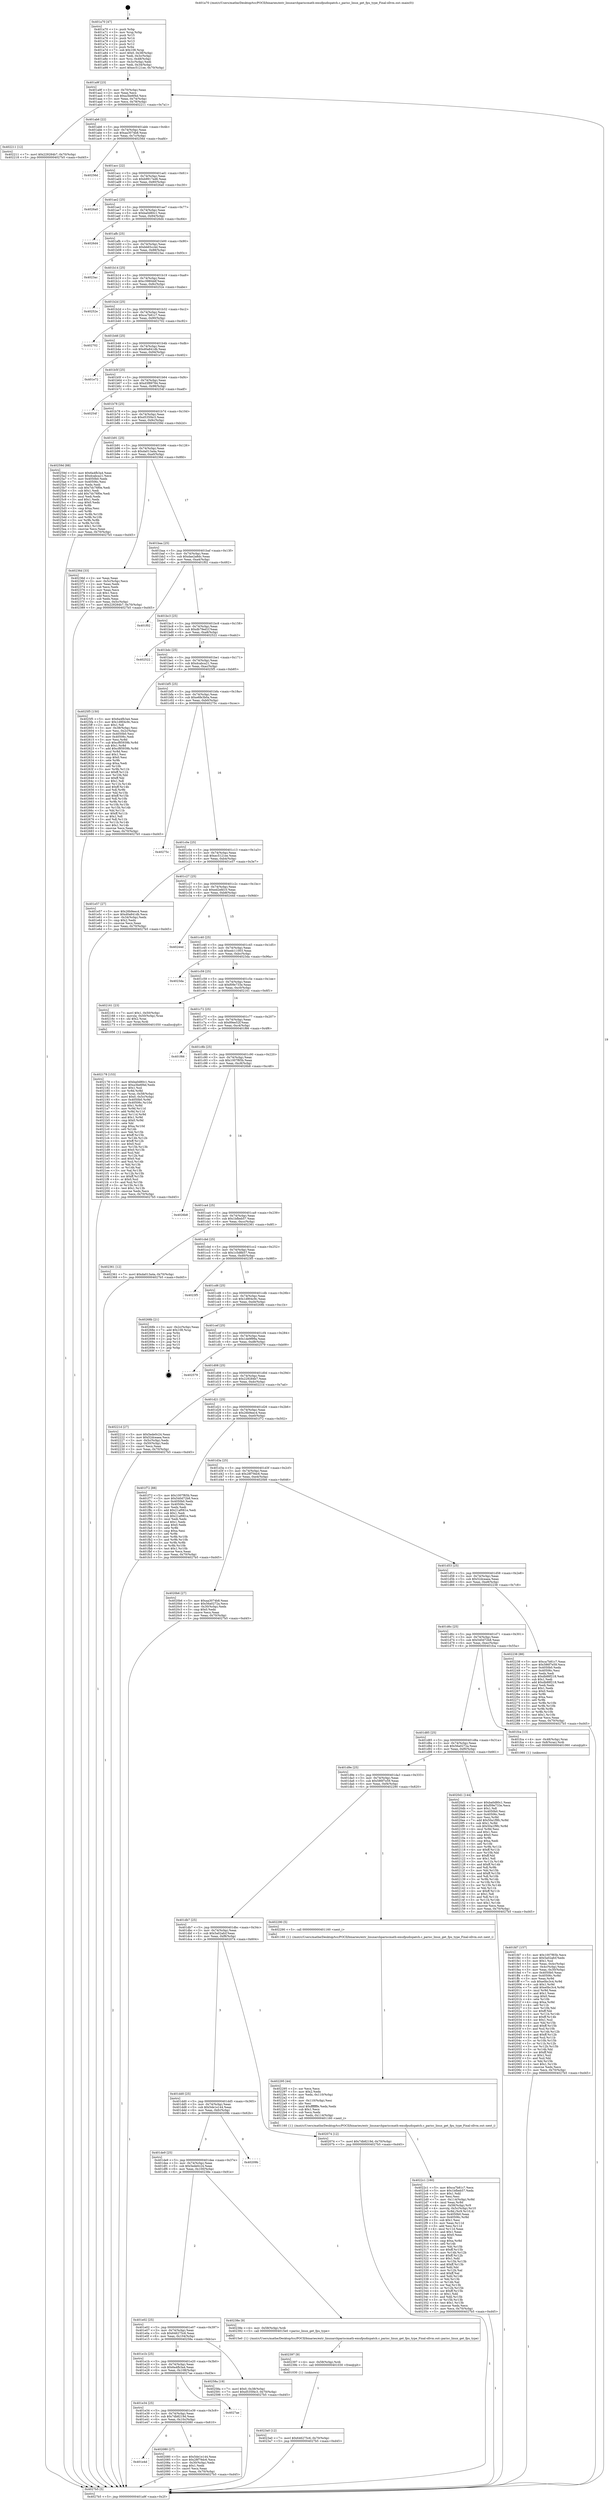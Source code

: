 digraph "0x401a70" {
  label = "0x401a70 (/mnt/c/Users/mathe/Desktop/tcc/POCII/binaries/extr_linuxarchpariscmath-emufpudispatch.c_parisc_linux_get_fpu_type_Final-ollvm.out::main(0))"
  labelloc = "t"
  node[shape=record]

  Entry [label="",width=0.3,height=0.3,shape=circle,fillcolor=black,style=filled]
  "0x401a9f" [label="{
     0x401a9f [23]\l
     | [instrs]\l
     &nbsp;&nbsp;0x401a9f \<+3\>: mov -0x70(%rbp),%eax\l
     &nbsp;&nbsp;0x401aa2 \<+2\>: mov %eax,%ecx\l
     &nbsp;&nbsp;0x401aa4 \<+6\>: sub $0xa3be6f4d,%ecx\l
     &nbsp;&nbsp;0x401aaa \<+3\>: mov %eax,-0x74(%rbp)\l
     &nbsp;&nbsp;0x401aad \<+3\>: mov %ecx,-0x78(%rbp)\l
     &nbsp;&nbsp;0x401ab0 \<+6\>: je 0000000000402211 \<main+0x7a1\>\l
  }"]
  "0x402211" [label="{
     0x402211 [12]\l
     | [instrs]\l
     &nbsp;&nbsp;0x402211 \<+7\>: movl $0x229284b7,-0x70(%rbp)\l
     &nbsp;&nbsp;0x402218 \<+5\>: jmp 00000000004027b5 \<main+0xd45\>\l
  }"]
  "0x401ab6" [label="{
     0x401ab6 [22]\l
     | [instrs]\l
     &nbsp;&nbsp;0x401ab6 \<+5\>: jmp 0000000000401abb \<main+0x4b\>\l
     &nbsp;&nbsp;0x401abb \<+3\>: mov -0x74(%rbp),%eax\l
     &nbsp;&nbsp;0x401abe \<+5\>: sub $0xaa3074b8,%eax\l
     &nbsp;&nbsp;0x401ac3 \<+3\>: mov %eax,-0x7c(%rbp)\l
     &nbsp;&nbsp;0x401ac6 \<+6\>: je 000000000040256d \<main+0xafd\>\l
  }"]
  Exit [label="",width=0.3,height=0.3,shape=circle,fillcolor=black,style=filled,peripheries=2]
  "0x40256d" [label="{
     0x40256d\l
  }", style=dashed]
  "0x401acc" [label="{
     0x401acc [22]\l
     | [instrs]\l
     &nbsp;&nbsp;0x401acc \<+5\>: jmp 0000000000401ad1 \<main+0x61\>\l
     &nbsp;&nbsp;0x401ad1 \<+3\>: mov -0x74(%rbp),%eax\l
     &nbsp;&nbsp;0x401ad4 \<+5\>: sub $0xb9917ed6,%eax\l
     &nbsp;&nbsp;0x401ad9 \<+3\>: mov %eax,-0x80(%rbp)\l
     &nbsp;&nbsp;0x401adc \<+6\>: je 00000000004026a0 \<main+0xc30\>\l
  }"]
  "0x4023a0" [label="{
     0x4023a0 [12]\l
     | [instrs]\l
     &nbsp;&nbsp;0x4023a0 \<+7\>: movl $0x646275c6,-0x70(%rbp)\l
     &nbsp;&nbsp;0x4023a7 \<+5\>: jmp 00000000004027b5 \<main+0xd45\>\l
  }"]
  "0x4026a0" [label="{
     0x4026a0\l
  }", style=dashed]
  "0x401ae2" [label="{
     0x401ae2 [25]\l
     | [instrs]\l
     &nbsp;&nbsp;0x401ae2 \<+5\>: jmp 0000000000401ae7 \<main+0x77\>\l
     &nbsp;&nbsp;0x401ae7 \<+3\>: mov -0x74(%rbp),%eax\l
     &nbsp;&nbsp;0x401aea \<+5\>: sub $0xba0d80c1,%eax\l
     &nbsp;&nbsp;0x401aef \<+6\>: mov %eax,-0x84(%rbp)\l
     &nbsp;&nbsp;0x401af5 \<+6\>: je 00000000004026d4 \<main+0xc64\>\l
  }"]
  "0x402397" [label="{
     0x402397 [9]\l
     | [instrs]\l
     &nbsp;&nbsp;0x402397 \<+4\>: mov -0x58(%rbp),%rdi\l
     &nbsp;&nbsp;0x40239b \<+5\>: call 0000000000401030 \<free@plt\>\l
     | [calls]\l
     &nbsp;&nbsp;0x401030 \{1\} (unknown)\l
  }"]
  "0x4026d4" [label="{
     0x4026d4\l
  }", style=dashed]
  "0x401afb" [label="{
     0x401afb [25]\l
     | [instrs]\l
     &nbsp;&nbsp;0x401afb \<+5\>: jmp 0000000000401b00 \<main+0x90\>\l
     &nbsp;&nbsp;0x401b00 \<+3\>: mov -0x74(%rbp),%eax\l
     &nbsp;&nbsp;0x401b03 \<+5\>: sub $0xbb65cc4d,%eax\l
     &nbsp;&nbsp;0x401b08 \<+6\>: mov %eax,-0x88(%rbp)\l
     &nbsp;&nbsp;0x401b0e \<+6\>: je 00000000004023ac \<main+0x93c\>\l
  }"]
  "0x4022c1" [label="{
     0x4022c1 [160]\l
     | [instrs]\l
     &nbsp;&nbsp;0x4022c1 \<+5\>: mov $0xca7b81c7,%ecx\l
     &nbsp;&nbsp;0x4022c6 \<+5\>: mov $0x1bfbeb57,%edx\l
     &nbsp;&nbsp;0x4022cb \<+3\>: mov $0x1,%dil\l
     &nbsp;&nbsp;0x4022ce \<+2\>: xor %esi,%esi\l
     &nbsp;&nbsp;0x4022d0 \<+7\>: mov -0x114(%rbp),%r8d\l
     &nbsp;&nbsp;0x4022d7 \<+4\>: imul %eax,%r8d\l
     &nbsp;&nbsp;0x4022db \<+4\>: mov -0x58(%rbp),%r9\l
     &nbsp;&nbsp;0x4022df \<+4\>: movslq -0x5c(%rbp),%r10\l
     &nbsp;&nbsp;0x4022e3 \<+4\>: mov %r8d,(%r9,%r10,4)\l
     &nbsp;&nbsp;0x4022e7 \<+7\>: mov 0x4050b0,%eax\l
     &nbsp;&nbsp;0x4022ee \<+8\>: mov 0x40506c,%r8d\l
     &nbsp;&nbsp;0x4022f6 \<+3\>: sub $0x1,%esi\l
     &nbsp;&nbsp;0x4022f9 \<+3\>: mov %eax,%r11d\l
     &nbsp;&nbsp;0x4022fc \<+3\>: add %esi,%r11d\l
     &nbsp;&nbsp;0x4022ff \<+4\>: imul %r11d,%eax\l
     &nbsp;&nbsp;0x402303 \<+3\>: and $0x1,%eax\l
     &nbsp;&nbsp;0x402306 \<+3\>: cmp $0x0,%eax\l
     &nbsp;&nbsp;0x402309 \<+3\>: sete %bl\l
     &nbsp;&nbsp;0x40230c \<+4\>: cmp $0xa,%r8d\l
     &nbsp;&nbsp;0x402310 \<+4\>: setl %r14b\l
     &nbsp;&nbsp;0x402314 \<+3\>: mov %bl,%r15b\l
     &nbsp;&nbsp;0x402317 \<+4\>: xor $0xff,%r15b\l
     &nbsp;&nbsp;0x40231b \<+3\>: mov %r14b,%r12b\l
     &nbsp;&nbsp;0x40231e \<+4\>: xor $0xff,%r12b\l
     &nbsp;&nbsp;0x402322 \<+4\>: xor $0x1,%dil\l
     &nbsp;&nbsp;0x402326 \<+3\>: mov %r15b,%r13b\l
     &nbsp;&nbsp;0x402329 \<+4\>: and $0xff,%r13b\l
     &nbsp;&nbsp;0x40232d \<+3\>: and %dil,%bl\l
     &nbsp;&nbsp;0x402330 \<+3\>: mov %r12b,%al\l
     &nbsp;&nbsp;0x402333 \<+2\>: and $0xff,%al\l
     &nbsp;&nbsp;0x402335 \<+3\>: and %dil,%r14b\l
     &nbsp;&nbsp;0x402338 \<+3\>: or %bl,%r13b\l
     &nbsp;&nbsp;0x40233b \<+3\>: or %r14b,%al\l
     &nbsp;&nbsp;0x40233e \<+3\>: xor %al,%r13b\l
     &nbsp;&nbsp;0x402341 \<+3\>: or %r12b,%r15b\l
     &nbsp;&nbsp;0x402344 \<+4\>: xor $0xff,%r15b\l
     &nbsp;&nbsp;0x402348 \<+4\>: or $0x1,%dil\l
     &nbsp;&nbsp;0x40234c \<+3\>: and %dil,%r15b\l
     &nbsp;&nbsp;0x40234f \<+3\>: or %r15b,%r13b\l
     &nbsp;&nbsp;0x402352 \<+4\>: test $0x1,%r13b\l
     &nbsp;&nbsp;0x402356 \<+3\>: cmovne %edx,%ecx\l
     &nbsp;&nbsp;0x402359 \<+3\>: mov %ecx,-0x70(%rbp)\l
     &nbsp;&nbsp;0x40235c \<+5\>: jmp 00000000004027b5 \<main+0xd45\>\l
  }"]
  "0x4023ac" [label="{
     0x4023ac\l
  }", style=dashed]
  "0x401b14" [label="{
     0x401b14 [25]\l
     | [instrs]\l
     &nbsp;&nbsp;0x401b14 \<+5\>: jmp 0000000000401b19 \<main+0xa9\>\l
     &nbsp;&nbsp;0x401b19 \<+3\>: mov -0x74(%rbp),%eax\l
     &nbsp;&nbsp;0x401b1c \<+5\>: sub $0xc3980ddf,%eax\l
     &nbsp;&nbsp;0x401b21 \<+6\>: mov %eax,-0x8c(%rbp)\l
     &nbsp;&nbsp;0x401b27 \<+6\>: je 000000000040252e \<main+0xabe\>\l
  }"]
  "0x402295" [label="{
     0x402295 [44]\l
     | [instrs]\l
     &nbsp;&nbsp;0x402295 \<+2\>: xor %ecx,%ecx\l
     &nbsp;&nbsp;0x402297 \<+5\>: mov $0x2,%edx\l
     &nbsp;&nbsp;0x40229c \<+6\>: mov %edx,-0x110(%rbp)\l
     &nbsp;&nbsp;0x4022a2 \<+1\>: cltd\l
     &nbsp;&nbsp;0x4022a3 \<+6\>: mov -0x110(%rbp),%esi\l
     &nbsp;&nbsp;0x4022a9 \<+2\>: idiv %esi\l
     &nbsp;&nbsp;0x4022ab \<+6\>: imul $0xfffffffe,%edx,%edx\l
     &nbsp;&nbsp;0x4022b1 \<+3\>: sub $0x1,%ecx\l
     &nbsp;&nbsp;0x4022b4 \<+2\>: sub %ecx,%edx\l
     &nbsp;&nbsp;0x4022b6 \<+6\>: mov %edx,-0x114(%rbp)\l
     &nbsp;&nbsp;0x4022bc \<+5\>: call 0000000000401160 \<next_i\>\l
     | [calls]\l
     &nbsp;&nbsp;0x401160 \{1\} (/mnt/c/Users/mathe/Desktop/tcc/POCII/binaries/extr_linuxarchpariscmath-emufpudispatch.c_parisc_linux_get_fpu_type_Final-ollvm.out::next_i)\l
  }"]
  "0x40252e" [label="{
     0x40252e\l
  }", style=dashed]
  "0x401b2d" [label="{
     0x401b2d [25]\l
     | [instrs]\l
     &nbsp;&nbsp;0x401b2d \<+5\>: jmp 0000000000401b32 \<main+0xc2\>\l
     &nbsp;&nbsp;0x401b32 \<+3\>: mov -0x74(%rbp),%eax\l
     &nbsp;&nbsp;0x401b35 \<+5\>: sub $0xca7b81c7,%eax\l
     &nbsp;&nbsp;0x401b3a \<+6\>: mov %eax,-0x90(%rbp)\l
     &nbsp;&nbsp;0x401b40 \<+6\>: je 0000000000402702 \<main+0xc92\>\l
  }"]
  "0x402178" [label="{
     0x402178 [153]\l
     | [instrs]\l
     &nbsp;&nbsp;0x402178 \<+5\>: mov $0xba0d80c1,%ecx\l
     &nbsp;&nbsp;0x40217d \<+5\>: mov $0xa3be6f4d,%edx\l
     &nbsp;&nbsp;0x402182 \<+3\>: mov $0x1,%sil\l
     &nbsp;&nbsp;0x402185 \<+3\>: xor %r8d,%r8d\l
     &nbsp;&nbsp;0x402188 \<+4\>: mov %rax,-0x58(%rbp)\l
     &nbsp;&nbsp;0x40218c \<+7\>: movl $0x0,-0x5c(%rbp)\l
     &nbsp;&nbsp;0x402193 \<+8\>: mov 0x4050b0,%r9d\l
     &nbsp;&nbsp;0x40219b \<+8\>: mov 0x40506c,%r10d\l
     &nbsp;&nbsp;0x4021a3 \<+4\>: sub $0x1,%r8d\l
     &nbsp;&nbsp;0x4021a7 \<+3\>: mov %r9d,%r11d\l
     &nbsp;&nbsp;0x4021aa \<+3\>: add %r8d,%r11d\l
     &nbsp;&nbsp;0x4021ad \<+4\>: imul %r11d,%r9d\l
     &nbsp;&nbsp;0x4021b1 \<+4\>: and $0x1,%r9d\l
     &nbsp;&nbsp;0x4021b5 \<+4\>: cmp $0x0,%r9d\l
     &nbsp;&nbsp;0x4021b9 \<+3\>: sete %bl\l
     &nbsp;&nbsp;0x4021bc \<+4\>: cmp $0xa,%r10d\l
     &nbsp;&nbsp;0x4021c0 \<+4\>: setl %r14b\l
     &nbsp;&nbsp;0x4021c4 \<+3\>: mov %bl,%r15b\l
     &nbsp;&nbsp;0x4021c7 \<+4\>: xor $0xff,%r15b\l
     &nbsp;&nbsp;0x4021cb \<+3\>: mov %r14b,%r12b\l
     &nbsp;&nbsp;0x4021ce \<+4\>: xor $0xff,%r12b\l
     &nbsp;&nbsp;0x4021d2 \<+4\>: xor $0x0,%sil\l
     &nbsp;&nbsp;0x4021d6 \<+3\>: mov %r15b,%r13b\l
     &nbsp;&nbsp;0x4021d9 \<+4\>: and $0x0,%r13b\l
     &nbsp;&nbsp;0x4021dd \<+3\>: and %sil,%bl\l
     &nbsp;&nbsp;0x4021e0 \<+3\>: mov %r12b,%al\l
     &nbsp;&nbsp;0x4021e3 \<+2\>: and $0x0,%al\l
     &nbsp;&nbsp;0x4021e5 \<+3\>: and %sil,%r14b\l
     &nbsp;&nbsp;0x4021e8 \<+3\>: or %bl,%r13b\l
     &nbsp;&nbsp;0x4021eb \<+3\>: or %r14b,%al\l
     &nbsp;&nbsp;0x4021ee \<+3\>: xor %al,%r13b\l
     &nbsp;&nbsp;0x4021f1 \<+3\>: or %r12b,%r15b\l
     &nbsp;&nbsp;0x4021f4 \<+4\>: xor $0xff,%r15b\l
     &nbsp;&nbsp;0x4021f8 \<+4\>: or $0x0,%sil\l
     &nbsp;&nbsp;0x4021fc \<+3\>: and %sil,%r15b\l
     &nbsp;&nbsp;0x4021ff \<+3\>: or %r15b,%r13b\l
     &nbsp;&nbsp;0x402202 \<+4\>: test $0x1,%r13b\l
     &nbsp;&nbsp;0x402206 \<+3\>: cmovne %edx,%ecx\l
     &nbsp;&nbsp;0x402209 \<+3\>: mov %ecx,-0x70(%rbp)\l
     &nbsp;&nbsp;0x40220c \<+5\>: jmp 00000000004027b5 \<main+0xd45\>\l
  }"]
  "0x402702" [label="{
     0x402702\l
  }", style=dashed]
  "0x401b46" [label="{
     0x401b46 [25]\l
     | [instrs]\l
     &nbsp;&nbsp;0x401b46 \<+5\>: jmp 0000000000401b4b \<main+0xdb\>\l
     &nbsp;&nbsp;0x401b4b \<+3\>: mov -0x74(%rbp),%eax\l
     &nbsp;&nbsp;0x401b4e \<+5\>: sub $0xd0a841db,%eax\l
     &nbsp;&nbsp;0x401b53 \<+6\>: mov %eax,-0x94(%rbp)\l
     &nbsp;&nbsp;0x401b59 \<+6\>: je 0000000000401e72 \<main+0x402\>\l
  }"]
  "0x401e4d" [label="{
     0x401e4d\l
  }", style=dashed]
  "0x401e72" [label="{
     0x401e72\l
  }", style=dashed]
  "0x401b5f" [label="{
     0x401b5f [25]\l
     | [instrs]\l
     &nbsp;&nbsp;0x401b5f \<+5\>: jmp 0000000000401b64 \<main+0xf4\>\l
     &nbsp;&nbsp;0x401b64 \<+3\>: mov -0x74(%rbp),%eax\l
     &nbsp;&nbsp;0x401b67 \<+5\>: sub $0xd3f89784,%eax\l
     &nbsp;&nbsp;0x401b6c \<+6\>: mov %eax,-0x98(%rbp)\l
     &nbsp;&nbsp;0x401b72 \<+6\>: je 000000000040254f \<main+0xadf\>\l
  }"]
  "0x402080" [label="{
     0x402080 [27]\l
     | [instrs]\l
     &nbsp;&nbsp;0x402080 \<+5\>: mov $0x5de1e144,%eax\l
     &nbsp;&nbsp;0x402085 \<+5\>: mov $0x28f79dc6,%ecx\l
     &nbsp;&nbsp;0x40208a \<+3\>: mov -0x30(%rbp),%edx\l
     &nbsp;&nbsp;0x40208d \<+3\>: cmp $0x1,%edx\l
     &nbsp;&nbsp;0x402090 \<+3\>: cmovl %ecx,%eax\l
     &nbsp;&nbsp;0x402093 \<+3\>: mov %eax,-0x70(%rbp)\l
     &nbsp;&nbsp;0x402096 \<+5\>: jmp 00000000004027b5 \<main+0xd45\>\l
  }"]
  "0x40254f" [label="{
     0x40254f\l
  }", style=dashed]
  "0x401b78" [label="{
     0x401b78 [25]\l
     | [instrs]\l
     &nbsp;&nbsp;0x401b78 \<+5\>: jmp 0000000000401b7d \<main+0x10d\>\l
     &nbsp;&nbsp;0x401b7d \<+3\>: mov -0x74(%rbp),%eax\l
     &nbsp;&nbsp;0x401b80 \<+5\>: sub $0xd535f4c3,%eax\l
     &nbsp;&nbsp;0x401b85 \<+6\>: mov %eax,-0x9c(%rbp)\l
     &nbsp;&nbsp;0x401b8b \<+6\>: je 000000000040259d \<main+0xb2d\>\l
  }"]
  "0x401e34" [label="{
     0x401e34 [25]\l
     | [instrs]\l
     &nbsp;&nbsp;0x401e34 \<+5\>: jmp 0000000000401e39 \<main+0x3c9\>\l
     &nbsp;&nbsp;0x401e39 \<+3\>: mov -0x74(%rbp),%eax\l
     &nbsp;&nbsp;0x401e3c \<+5\>: sub $0x7db8219d,%eax\l
     &nbsp;&nbsp;0x401e41 \<+6\>: mov %eax,-0x10c(%rbp)\l
     &nbsp;&nbsp;0x401e47 \<+6\>: je 0000000000402080 \<main+0x610\>\l
  }"]
  "0x40259d" [label="{
     0x40259d [88]\l
     | [instrs]\l
     &nbsp;&nbsp;0x40259d \<+5\>: mov $0x6a4fb3a4,%eax\l
     &nbsp;&nbsp;0x4025a2 \<+5\>: mov $0xdcabca21,%ecx\l
     &nbsp;&nbsp;0x4025a7 \<+7\>: mov 0x4050b0,%edx\l
     &nbsp;&nbsp;0x4025ae \<+7\>: mov 0x40506c,%esi\l
     &nbsp;&nbsp;0x4025b5 \<+2\>: mov %edx,%edi\l
     &nbsp;&nbsp;0x4025b7 \<+6\>: sub $0x7dc76f0e,%edi\l
     &nbsp;&nbsp;0x4025bd \<+3\>: sub $0x1,%edi\l
     &nbsp;&nbsp;0x4025c0 \<+6\>: add $0x7dc76f0e,%edi\l
     &nbsp;&nbsp;0x4025c6 \<+3\>: imul %edi,%edx\l
     &nbsp;&nbsp;0x4025c9 \<+3\>: and $0x1,%edx\l
     &nbsp;&nbsp;0x4025cc \<+3\>: cmp $0x0,%edx\l
     &nbsp;&nbsp;0x4025cf \<+4\>: sete %r8b\l
     &nbsp;&nbsp;0x4025d3 \<+3\>: cmp $0xa,%esi\l
     &nbsp;&nbsp;0x4025d6 \<+4\>: setl %r9b\l
     &nbsp;&nbsp;0x4025da \<+3\>: mov %r8b,%r10b\l
     &nbsp;&nbsp;0x4025dd \<+3\>: and %r9b,%r10b\l
     &nbsp;&nbsp;0x4025e0 \<+3\>: xor %r9b,%r8b\l
     &nbsp;&nbsp;0x4025e3 \<+3\>: or %r8b,%r10b\l
     &nbsp;&nbsp;0x4025e6 \<+4\>: test $0x1,%r10b\l
     &nbsp;&nbsp;0x4025ea \<+3\>: cmovne %ecx,%eax\l
     &nbsp;&nbsp;0x4025ed \<+3\>: mov %eax,-0x70(%rbp)\l
     &nbsp;&nbsp;0x4025f0 \<+5\>: jmp 00000000004027b5 \<main+0xd45\>\l
  }"]
  "0x401b91" [label="{
     0x401b91 [25]\l
     | [instrs]\l
     &nbsp;&nbsp;0x401b91 \<+5\>: jmp 0000000000401b96 \<main+0x126\>\l
     &nbsp;&nbsp;0x401b96 \<+3\>: mov -0x74(%rbp),%eax\l
     &nbsp;&nbsp;0x401b99 \<+5\>: sub $0xda013a4a,%eax\l
     &nbsp;&nbsp;0x401b9e \<+6\>: mov %eax,-0xa0(%rbp)\l
     &nbsp;&nbsp;0x401ba4 \<+6\>: je 000000000040236d \<main+0x8fd\>\l
  }"]
  "0x4027ae" [label="{
     0x4027ae\l
  }", style=dashed]
  "0x40236d" [label="{
     0x40236d [33]\l
     | [instrs]\l
     &nbsp;&nbsp;0x40236d \<+2\>: xor %eax,%eax\l
     &nbsp;&nbsp;0x40236f \<+3\>: mov -0x5c(%rbp),%ecx\l
     &nbsp;&nbsp;0x402372 \<+2\>: mov %eax,%edx\l
     &nbsp;&nbsp;0x402374 \<+2\>: sub %ecx,%edx\l
     &nbsp;&nbsp;0x402376 \<+2\>: mov %eax,%ecx\l
     &nbsp;&nbsp;0x402378 \<+3\>: sub $0x1,%ecx\l
     &nbsp;&nbsp;0x40237b \<+2\>: add %ecx,%edx\l
     &nbsp;&nbsp;0x40237d \<+2\>: sub %edx,%eax\l
     &nbsp;&nbsp;0x40237f \<+3\>: mov %eax,-0x5c(%rbp)\l
     &nbsp;&nbsp;0x402382 \<+7\>: movl $0x229284b7,-0x70(%rbp)\l
     &nbsp;&nbsp;0x402389 \<+5\>: jmp 00000000004027b5 \<main+0xd45\>\l
  }"]
  "0x401baa" [label="{
     0x401baa [25]\l
     | [instrs]\l
     &nbsp;&nbsp;0x401baa \<+5\>: jmp 0000000000401baf \<main+0x13f\>\l
     &nbsp;&nbsp;0x401baf \<+3\>: mov -0x74(%rbp),%eax\l
     &nbsp;&nbsp;0x401bb2 \<+5\>: sub $0xdae2a8dc,%eax\l
     &nbsp;&nbsp;0x401bb7 \<+6\>: mov %eax,-0xa4(%rbp)\l
     &nbsp;&nbsp;0x401bbd \<+6\>: je 0000000000401f02 \<main+0x492\>\l
  }"]
  "0x401e1b" [label="{
     0x401e1b [25]\l
     | [instrs]\l
     &nbsp;&nbsp;0x401e1b \<+5\>: jmp 0000000000401e20 \<main+0x3b0\>\l
     &nbsp;&nbsp;0x401e20 \<+3\>: mov -0x74(%rbp),%eax\l
     &nbsp;&nbsp;0x401e23 \<+5\>: sub $0x6a4fb3a4,%eax\l
     &nbsp;&nbsp;0x401e28 \<+6\>: mov %eax,-0x108(%rbp)\l
     &nbsp;&nbsp;0x401e2e \<+6\>: je 00000000004027ae \<main+0xd3e\>\l
  }"]
  "0x401f02" [label="{
     0x401f02\l
  }", style=dashed]
  "0x401bc3" [label="{
     0x401bc3 [25]\l
     | [instrs]\l
     &nbsp;&nbsp;0x401bc3 \<+5\>: jmp 0000000000401bc8 \<main+0x158\>\l
     &nbsp;&nbsp;0x401bc8 \<+3\>: mov -0x74(%rbp),%eax\l
     &nbsp;&nbsp;0x401bcb \<+5\>: sub $0xdb79ed1f,%eax\l
     &nbsp;&nbsp;0x401bd0 \<+6\>: mov %eax,-0xa8(%rbp)\l
     &nbsp;&nbsp;0x401bd6 \<+6\>: je 0000000000402522 \<main+0xab2\>\l
  }"]
  "0x40258a" [label="{
     0x40258a [19]\l
     | [instrs]\l
     &nbsp;&nbsp;0x40258a \<+7\>: movl $0x0,-0x38(%rbp)\l
     &nbsp;&nbsp;0x402591 \<+7\>: movl $0xd535f4c3,-0x70(%rbp)\l
     &nbsp;&nbsp;0x402598 \<+5\>: jmp 00000000004027b5 \<main+0xd45\>\l
  }"]
  "0x402522" [label="{
     0x402522\l
  }", style=dashed]
  "0x401bdc" [label="{
     0x401bdc [25]\l
     | [instrs]\l
     &nbsp;&nbsp;0x401bdc \<+5\>: jmp 0000000000401be1 \<main+0x171\>\l
     &nbsp;&nbsp;0x401be1 \<+3\>: mov -0x74(%rbp),%eax\l
     &nbsp;&nbsp;0x401be4 \<+5\>: sub $0xdcabca21,%eax\l
     &nbsp;&nbsp;0x401be9 \<+6\>: mov %eax,-0xac(%rbp)\l
     &nbsp;&nbsp;0x401bef \<+6\>: je 00000000004025f5 \<main+0xb85\>\l
  }"]
  "0x401e02" [label="{
     0x401e02 [25]\l
     | [instrs]\l
     &nbsp;&nbsp;0x401e02 \<+5\>: jmp 0000000000401e07 \<main+0x397\>\l
     &nbsp;&nbsp;0x401e07 \<+3\>: mov -0x74(%rbp),%eax\l
     &nbsp;&nbsp;0x401e0a \<+5\>: sub $0x646275c6,%eax\l
     &nbsp;&nbsp;0x401e0f \<+6\>: mov %eax,-0x104(%rbp)\l
     &nbsp;&nbsp;0x401e15 \<+6\>: je 000000000040258a \<main+0xb1a\>\l
  }"]
  "0x4025f5" [label="{
     0x4025f5 [150]\l
     | [instrs]\l
     &nbsp;&nbsp;0x4025f5 \<+5\>: mov $0x6a4fb3a4,%eax\l
     &nbsp;&nbsp;0x4025fa \<+5\>: mov $0x1d904c9c,%ecx\l
     &nbsp;&nbsp;0x4025ff \<+2\>: mov $0x1,%dl\l
     &nbsp;&nbsp;0x402601 \<+3\>: mov -0x38(%rbp),%esi\l
     &nbsp;&nbsp;0x402604 \<+3\>: mov %esi,-0x2c(%rbp)\l
     &nbsp;&nbsp;0x402607 \<+7\>: mov 0x4050b0,%esi\l
     &nbsp;&nbsp;0x40260e \<+7\>: mov 0x40506c,%edi\l
     &nbsp;&nbsp;0x402615 \<+3\>: mov %esi,%r8d\l
     &nbsp;&nbsp;0x402618 \<+7\>: sub $0xcf85939b,%r8d\l
     &nbsp;&nbsp;0x40261f \<+4\>: sub $0x1,%r8d\l
     &nbsp;&nbsp;0x402623 \<+7\>: add $0xcf85939b,%r8d\l
     &nbsp;&nbsp;0x40262a \<+4\>: imul %r8d,%esi\l
     &nbsp;&nbsp;0x40262e \<+3\>: and $0x1,%esi\l
     &nbsp;&nbsp;0x402631 \<+3\>: cmp $0x0,%esi\l
     &nbsp;&nbsp;0x402634 \<+4\>: sete %r9b\l
     &nbsp;&nbsp;0x402638 \<+3\>: cmp $0xa,%edi\l
     &nbsp;&nbsp;0x40263b \<+4\>: setl %r10b\l
     &nbsp;&nbsp;0x40263f \<+3\>: mov %r9b,%r11b\l
     &nbsp;&nbsp;0x402642 \<+4\>: xor $0xff,%r11b\l
     &nbsp;&nbsp;0x402646 \<+3\>: mov %r10b,%bl\l
     &nbsp;&nbsp;0x402649 \<+3\>: xor $0xff,%bl\l
     &nbsp;&nbsp;0x40264c \<+3\>: xor $0x1,%dl\l
     &nbsp;&nbsp;0x40264f \<+3\>: mov %r11b,%r14b\l
     &nbsp;&nbsp;0x402652 \<+4\>: and $0xff,%r14b\l
     &nbsp;&nbsp;0x402656 \<+3\>: and %dl,%r9b\l
     &nbsp;&nbsp;0x402659 \<+3\>: mov %bl,%r15b\l
     &nbsp;&nbsp;0x40265c \<+4\>: and $0xff,%r15b\l
     &nbsp;&nbsp;0x402660 \<+3\>: and %dl,%r10b\l
     &nbsp;&nbsp;0x402663 \<+3\>: or %r9b,%r14b\l
     &nbsp;&nbsp;0x402666 \<+3\>: or %r10b,%r15b\l
     &nbsp;&nbsp;0x402669 \<+3\>: xor %r15b,%r14b\l
     &nbsp;&nbsp;0x40266c \<+3\>: or %bl,%r11b\l
     &nbsp;&nbsp;0x40266f \<+4\>: xor $0xff,%r11b\l
     &nbsp;&nbsp;0x402673 \<+3\>: or $0x1,%dl\l
     &nbsp;&nbsp;0x402676 \<+3\>: and %dl,%r11b\l
     &nbsp;&nbsp;0x402679 \<+3\>: or %r11b,%r14b\l
     &nbsp;&nbsp;0x40267c \<+4\>: test $0x1,%r14b\l
     &nbsp;&nbsp;0x402680 \<+3\>: cmovne %ecx,%eax\l
     &nbsp;&nbsp;0x402683 \<+3\>: mov %eax,-0x70(%rbp)\l
     &nbsp;&nbsp;0x402686 \<+5\>: jmp 00000000004027b5 \<main+0xd45\>\l
  }"]
  "0x401bf5" [label="{
     0x401bf5 [25]\l
     | [instrs]\l
     &nbsp;&nbsp;0x401bf5 \<+5\>: jmp 0000000000401bfa \<main+0x18a\>\l
     &nbsp;&nbsp;0x401bfa \<+3\>: mov -0x74(%rbp),%eax\l
     &nbsp;&nbsp;0x401bfd \<+5\>: sub $0xe6fe3b0a,%eax\l
     &nbsp;&nbsp;0x401c02 \<+6\>: mov %eax,-0xb0(%rbp)\l
     &nbsp;&nbsp;0x401c08 \<+6\>: je 000000000040275c \<main+0xcec\>\l
  }"]
  "0x40238e" [label="{
     0x40238e [9]\l
     | [instrs]\l
     &nbsp;&nbsp;0x40238e \<+4\>: mov -0x58(%rbp),%rdi\l
     &nbsp;&nbsp;0x402392 \<+5\>: call 00000000004015e0 \<parisc_linux_get_fpu_type\>\l
     | [calls]\l
     &nbsp;&nbsp;0x4015e0 \{1\} (/mnt/c/Users/mathe/Desktop/tcc/POCII/binaries/extr_linuxarchpariscmath-emufpudispatch.c_parisc_linux_get_fpu_type_Final-ollvm.out::parisc_linux_get_fpu_type)\l
  }"]
  "0x40275c" [label="{
     0x40275c\l
  }", style=dashed]
  "0x401c0e" [label="{
     0x401c0e [25]\l
     | [instrs]\l
     &nbsp;&nbsp;0x401c0e \<+5\>: jmp 0000000000401c13 \<main+0x1a3\>\l
     &nbsp;&nbsp;0x401c13 \<+3\>: mov -0x74(%rbp),%eax\l
     &nbsp;&nbsp;0x401c16 \<+5\>: sub $0xec5121ee,%eax\l
     &nbsp;&nbsp;0x401c1b \<+6\>: mov %eax,-0xb4(%rbp)\l
     &nbsp;&nbsp;0x401c21 \<+6\>: je 0000000000401e57 \<main+0x3e7\>\l
  }"]
  "0x401de9" [label="{
     0x401de9 [25]\l
     | [instrs]\l
     &nbsp;&nbsp;0x401de9 \<+5\>: jmp 0000000000401dee \<main+0x37e\>\l
     &nbsp;&nbsp;0x401dee \<+3\>: mov -0x74(%rbp),%eax\l
     &nbsp;&nbsp;0x401df1 \<+5\>: sub $0x5ede0c24,%eax\l
     &nbsp;&nbsp;0x401df6 \<+6\>: mov %eax,-0x100(%rbp)\l
     &nbsp;&nbsp;0x401dfc \<+6\>: je 000000000040238e \<main+0x91e\>\l
  }"]
  "0x401e57" [label="{
     0x401e57 [27]\l
     | [instrs]\l
     &nbsp;&nbsp;0x401e57 \<+5\>: mov $0x26b9eec4,%eax\l
     &nbsp;&nbsp;0x401e5c \<+5\>: mov $0xd0a841db,%ecx\l
     &nbsp;&nbsp;0x401e61 \<+3\>: mov -0x34(%rbp),%edx\l
     &nbsp;&nbsp;0x401e64 \<+3\>: cmp $0x2,%edx\l
     &nbsp;&nbsp;0x401e67 \<+3\>: cmovne %ecx,%eax\l
     &nbsp;&nbsp;0x401e6a \<+3\>: mov %eax,-0x70(%rbp)\l
     &nbsp;&nbsp;0x401e6d \<+5\>: jmp 00000000004027b5 \<main+0xd45\>\l
  }"]
  "0x401c27" [label="{
     0x401c27 [25]\l
     | [instrs]\l
     &nbsp;&nbsp;0x401c27 \<+5\>: jmp 0000000000401c2c \<main+0x1bc\>\l
     &nbsp;&nbsp;0x401c2c \<+3\>: mov -0x74(%rbp),%eax\l
     &nbsp;&nbsp;0x401c2f \<+5\>: sub $0xed2efd10,%eax\l
     &nbsp;&nbsp;0x401c34 \<+6\>: mov %eax,-0xb8(%rbp)\l
     &nbsp;&nbsp;0x401c3a \<+6\>: je 000000000040244d \<main+0x9dd\>\l
  }"]
  "0x4027b5" [label="{
     0x4027b5 [5]\l
     | [instrs]\l
     &nbsp;&nbsp;0x4027b5 \<+5\>: jmp 0000000000401a9f \<main+0x2f\>\l
  }"]
  "0x401a70" [label="{
     0x401a70 [47]\l
     | [instrs]\l
     &nbsp;&nbsp;0x401a70 \<+1\>: push %rbp\l
     &nbsp;&nbsp;0x401a71 \<+3\>: mov %rsp,%rbp\l
     &nbsp;&nbsp;0x401a74 \<+2\>: push %r15\l
     &nbsp;&nbsp;0x401a76 \<+2\>: push %r14\l
     &nbsp;&nbsp;0x401a78 \<+2\>: push %r13\l
     &nbsp;&nbsp;0x401a7a \<+2\>: push %r12\l
     &nbsp;&nbsp;0x401a7c \<+1\>: push %rbx\l
     &nbsp;&nbsp;0x401a7d \<+7\>: sub $0x108,%rsp\l
     &nbsp;&nbsp;0x401a84 \<+7\>: movl $0x0,-0x38(%rbp)\l
     &nbsp;&nbsp;0x401a8b \<+3\>: mov %edi,-0x3c(%rbp)\l
     &nbsp;&nbsp;0x401a8e \<+4\>: mov %rsi,-0x48(%rbp)\l
     &nbsp;&nbsp;0x401a92 \<+3\>: mov -0x3c(%rbp),%edi\l
     &nbsp;&nbsp;0x401a95 \<+3\>: mov %edi,-0x34(%rbp)\l
     &nbsp;&nbsp;0x401a98 \<+7\>: movl $0xec5121ee,-0x70(%rbp)\l
  }"]
  "0x40209b" [label="{
     0x40209b\l
  }", style=dashed]
  "0x40244d" [label="{
     0x40244d\l
  }", style=dashed]
  "0x401c40" [label="{
     0x401c40 [25]\l
     | [instrs]\l
     &nbsp;&nbsp;0x401c40 \<+5\>: jmp 0000000000401c45 \<main+0x1d5\>\l
     &nbsp;&nbsp;0x401c45 \<+3\>: mov -0x74(%rbp),%eax\l
     &nbsp;&nbsp;0x401c48 \<+5\>: sub $0xedc11003,%eax\l
     &nbsp;&nbsp;0x401c4d \<+6\>: mov %eax,-0xbc(%rbp)\l
     &nbsp;&nbsp;0x401c53 \<+6\>: je 00000000004023da \<main+0x96a\>\l
  }"]
  "0x401dd0" [label="{
     0x401dd0 [25]\l
     | [instrs]\l
     &nbsp;&nbsp;0x401dd0 \<+5\>: jmp 0000000000401dd5 \<main+0x365\>\l
     &nbsp;&nbsp;0x401dd5 \<+3\>: mov -0x74(%rbp),%eax\l
     &nbsp;&nbsp;0x401dd8 \<+5\>: sub $0x5de1e144,%eax\l
     &nbsp;&nbsp;0x401ddd \<+6\>: mov %eax,-0xfc(%rbp)\l
     &nbsp;&nbsp;0x401de3 \<+6\>: je 000000000040209b \<main+0x62b\>\l
  }"]
  "0x4023da" [label="{
     0x4023da\l
  }", style=dashed]
  "0x401c59" [label="{
     0x401c59 [25]\l
     | [instrs]\l
     &nbsp;&nbsp;0x401c59 \<+5\>: jmp 0000000000401c5e \<main+0x1ee\>\l
     &nbsp;&nbsp;0x401c5e \<+3\>: mov -0x74(%rbp),%eax\l
     &nbsp;&nbsp;0x401c61 \<+5\>: sub $0xf09e733e,%eax\l
     &nbsp;&nbsp;0x401c66 \<+6\>: mov %eax,-0xc0(%rbp)\l
     &nbsp;&nbsp;0x401c6c \<+6\>: je 0000000000402161 \<main+0x6f1\>\l
  }"]
  "0x402074" [label="{
     0x402074 [12]\l
     | [instrs]\l
     &nbsp;&nbsp;0x402074 \<+7\>: movl $0x7db8219d,-0x70(%rbp)\l
     &nbsp;&nbsp;0x40207b \<+5\>: jmp 00000000004027b5 \<main+0xd45\>\l
  }"]
  "0x402161" [label="{
     0x402161 [23]\l
     | [instrs]\l
     &nbsp;&nbsp;0x402161 \<+7\>: movl $0x1,-0x50(%rbp)\l
     &nbsp;&nbsp;0x402168 \<+4\>: movslq -0x50(%rbp),%rax\l
     &nbsp;&nbsp;0x40216c \<+4\>: shl $0x2,%rax\l
     &nbsp;&nbsp;0x402170 \<+3\>: mov %rax,%rdi\l
     &nbsp;&nbsp;0x402173 \<+5\>: call 0000000000401050 \<malloc@plt\>\l
     | [calls]\l
     &nbsp;&nbsp;0x401050 \{1\} (unknown)\l
  }"]
  "0x401c72" [label="{
     0x401c72 [25]\l
     | [instrs]\l
     &nbsp;&nbsp;0x401c72 \<+5\>: jmp 0000000000401c77 \<main+0x207\>\l
     &nbsp;&nbsp;0x401c77 \<+3\>: mov -0x74(%rbp),%eax\l
     &nbsp;&nbsp;0x401c7a \<+5\>: sub $0x89ee52f,%eax\l
     &nbsp;&nbsp;0x401c7f \<+6\>: mov %eax,-0xc4(%rbp)\l
     &nbsp;&nbsp;0x401c85 \<+6\>: je 0000000000401f66 \<main+0x4f6\>\l
  }"]
  "0x401db7" [label="{
     0x401db7 [25]\l
     | [instrs]\l
     &nbsp;&nbsp;0x401db7 \<+5\>: jmp 0000000000401dbc \<main+0x34c\>\l
     &nbsp;&nbsp;0x401dbc \<+3\>: mov -0x74(%rbp),%eax\l
     &nbsp;&nbsp;0x401dbf \<+5\>: sub $0x5a02afcf,%eax\l
     &nbsp;&nbsp;0x401dc4 \<+6\>: mov %eax,-0xf8(%rbp)\l
     &nbsp;&nbsp;0x401dca \<+6\>: je 0000000000402074 \<main+0x604\>\l
  }"]
  "0x401f66" [label="{
     0x401f66\l
  }", style=dashed]
  "0x401c8b" [label="{
     0x401c8b [25]\l
     | [instrs]\l
     &nbsp;&nbsp;0x401c8b \<+5\>: jmp 0000000000401c90 \<main+0x220\>\l
     &nbsp;&nbsp;0x401c90 \<+3\>: mov -0x74(%rbp),%eax\l
     &nbsp;&nbsp;0x401c93 \<+5\>: sub $0x1007f65b,%eax\l
     &nbsp;&nbsp;0x401c98 \<+6\>: mov %eax,-0xc8(%rbp)\l
     &nbsp;&nbsp;0x401c9e \<+6\>: je 00000000004026b8 \<main+0xc48\>\l
  }"]
  "0x402290" [label="{
     0x402290 [5]\l
     | [instrs]\l
     &nbsp;&nbsp;0x402290 \<+5\>: call 0000000000401160 \<next_i\>\l
     | [calls]\l
     &nbsp;&nbsp;0x401160 \{1\} (/mnt/c/Users/mathe/Desktop/tcc/POCII/binaries/extr_linuxarchpariscmath-emufpudispatch.c_parisc_linux_get_fpu_type_Final-ollvm.out::next_i)\l
  }"]
  "0x4026b8" [label="{
     0x4026b8\l
  }", style=dashed]
  "0x401ca4" [label="{
     0x401ca4 [25]\l
     | [instrs]\l
     &nbsp;&nbsp;0x401ca4 \<+5\>: jmp 0000000000401ca9 \<main+0x239\>\l
     &nbsp;&nbsp;0x401ca9 \<+3\>: mov -0x74(%rbp),%eax\l
     &nbsp;&nbsp;0x401cac \<+5\>: sub $0x1bfbeb57,%eax\l
     &nbsp;&nbsp;0x401cb1 \<+6\>: mov %eax,-0xcc(%rbp)\l
     &nbsp;&nbsp;0x401cb7 \<+6\>: je 0000000000402361 \<main+0x8f1\>\l
  }"]
  "0x401d9e" [label="{
     0x401d9e [25]\l
     | [instrs]\l
     &nbsp;&nbsp;0x401d9e \<+5\>: jmp 0000000000401da3 \<main+0x333\>\l
     &nbsp;&nbsp;0x401da3 \<+3\>: mov -0x74(%rbp),%eax\l
     &nbsp;&nbsp;0x401da6 \<+5\>: sub $0x586f7e59,%eax\l
     &nbsp;&nbsp;0x401dab \<+6\>: mov %eax,-0xf4(%rbp)\l
     &nbsp;&nbsp;0x401db1 \<+6\>: je 0000000000402290 \<main+0x820\>\l
  }"]
  "0x402361" [label="{
     0x402361 [12]\l
     | [instrs]\l
     &nbsp;&nbsp;0x402361 \<+7\>: movl $0xda013a4a,-0x70(%rbp)\l
     &nbsp;&nbsp;0x402368 \<+5\>: jmp 00000000004027b5 \<main+0xd45\>\l
  }"]
  "0x401cbd" [label="{
     0x401cbd [25]\l
     | [instrs]\l
     &nbsp;&nbsp;0x401cbd \<+5\>: jmp 0000000000401cc2 \<main+0x252\>\l
     &nbsp;&nbsp;0x401cc2 \<+3\>: mov -0x74(%rbp),%eax\l
     &nbsp;&nbsp;0x401cc5 \<+5\>: sub $0x1c5d8b57,%eax\l
     &nbsp;&nbsp;0x401cca \<+6\>: mov %eax,-0xd0(%rbp)\l
     &nbsp;&nbsp;0x401cd0 \<+6\>: je 00000000004023f5 \<main+0x985\>\l
  }"]
  "0x4020d1" [label="{
     0x4020d1 [144]\l
     | [instrs]\l
     &nbsp;&nbsp;0x4020d1 \<+5\>: mov $0xba0d80c1,%eax\l
     &nbsp;&nbsp;0x4020d6 \<+5\>: mov $0xf09e733e,%ecx\l
     &nbsp;&nbsp;0x4020db \<+2\>: mov $0x1,%dl\l
     &nbsp;&nbsp;0x4020dd \<+7\>: mov 0x4050b0,%esi\l
     &nbsp;&nbsp;0x4020e4 \<+7\>: mov 0x40506c,%edi\l
     &nbsp;&nbsp;0x4020eb \<+3\>: mov %esi,%r8d\l
     &nbsp;&nbsp;0x4020ee \<+7\>: add $0x50a1f9fc,%r8d\l
     &nbsp;&nbsp;0x4020f5 \<+4\>: sub $0x1,%r8d\l
     &nbsp;&nbsp;0x4020f9 \<+7\>: sub $0x50a1f9fc,%r8d\l
     &nbsp;&nbsp;0x402100 \<+4\>: imul %r8d,%esi\l
     &nbsp;&nbsp;0x402104 \<+3\>: and $0x1,%esi\l
     &nbsp;&nbsp;0x402107 \<+3\>: cmp $0x0,%esi\l
     &nbsp;&nbsp;0x40210a \<+4\>: sete %r9b\l
     &nbsp;&nbsp;0x40210e \<+3\>: cmp $0xa,%edi\l
     &nbsp;&nbsp;0x402111 \<+4\>: setl %r10b\l
     &nbsp;&nbsp;0x402115 \<+3\>: mov %r9b,%r11b\l
     &nbsp;&nbsp;0x402118 \<+4\>: xor $0xff,%r11b\l
     &nbsp;&nbsp;0x40211c \<+3\>: mov %r10b,%bl\l
     &nbsp;&nbsp;0x40211f \<+3\>: xor $0xff,%bl\l
     &nbsp;&nbsp;0x402122 \<+3\>: xor $0x1,%dl\l
     &nbsp;&nbsp;0x402125 \<+3\>: mov %r11b,%r14b\l
     &nbsp;&nbsp;0x402128 \<+4\>: and $0xff,%r14b\l
     &nbsp;&nbsp;0x40212c \<+3\>: and %dl,%r9b\l
     &nbsp;&nbsp;0x40212f \<+3\>: mov %bl,%r15b\l
     &nbsp;&nbsp;0x402132 \<+4\>: and $0xff,%r15b\l
     &nbsp;&nbsp;0x402136 \<+3\>: and %dl,%r10b\l
     &nbsp;&nbsp;0x402139 \<+3\>: or %r9b,%r14b\l
     &nbsp;&nbsp;0x40213c \<+3\>: or %r10b,%r15b\l
     &nbsp;&nbsp;0x40213f \<+3\>: xor %r15b,%r14b\l
     &nbsp;&nbsp;0x402142 \<+3\>: or %bl,%r11b\l
     &nbsp;&nbsp;0x402145 \<+4\>: xor $0xff,%r11b\l
     &nbsp;&nbsp;0x402149 \<+3\>: or $0x1,%dl\l
     &nbsp;&nbsp;0x40214c \<+3\>: and %dl,%r11b\l
     &nbsp;&nbsp;0x40214f \<+3\>: or %r11b,%r14b\l
     &nbsp;&nbsp;0x402152 \<+4\>: test $0x1,%r14b\l
     &nbsp;&nbsp;0x402156 \<+3\>: cmovne %ecx,%eax\l
     &nbsp;&nbsp;0x402159 \<+3\>: mov %eax,-0x70(%rbp)\l
     &nbsp;&nbsp;0x40215c \<+5\>: jmp 00000000004027b5 \<main+0xd45\>\l
  }"]
  "0x4023f5" [label="{
     0x4023f5\l
  }", style=dashed]
  "0x401cd6" [label="{
     0x401cd6 [25]\l
     | [instrs]\l
     &nbsp;&nbsp;0x401cd6 \<+5\>: jmp 0000000000401cdb \<main+0x26b\>\l
     &nbsp;&nbsp;0x401cdb \<+3\>: mov -0x74(%rbp),%eax\l
     &nbsp;&nbsp;0x401cde \<+5\>: sub $0x1d904c9c,%eax\l
     &nbsp;&nbsp;0x401ce3 \<+6\>: mov %eax,-0xd4(%rbp)\l
     &nbsp;&nbsp;0x401ce9 \<+6\>: je 000000000040268b \<main+0xc1b\>\l
  }"]
  "0x401fd7" [label="{
     0x401fd7 [157]\l
     | [instrs]\l
     &nbsp;&nbsp;0x401fd7 \<+5\>: mov $0x1007f65b,%ecx\l
     &nbsp;&nbsp;0x401fdc \<+5\>: mov $0x5a02afcf,%edx\l
     &nbsp;&nbsp;0x401fe1 \<+3\>: mov $0x1,%sil\l
     &nbsp;&nbsp;0x401fe4 \<+3\>: mov %eax,-0x4c(%rbp)\l
     &nbsp;&nbsp;0x401fe7 \<+3\>: mov -0x4c(%rbp),%eax\l
     &nbsp;&nbsp;0x401fea \<+3\>: mov %eax,-0x30(%rbp)\l
     &nbsp;&nbsp;0x401fed \<+7\>: mov 0x4050b0,%eax\l
     &nbsp;&nbsp;0x401ff4 \<+8\>: mov 0x40506c,%r8d\l
     &nbsp;&nbsp;0x401ffc \<+3\>: mov %eax,%r9d\l
     &nbsp;&nbsp;0x401fff \<+7\>: sub $0xe0bc3c4,%r9d\l
     &nbsp;&nbsp;0x402006 \<+4\>: sub $0x1,%r9d\l
     &nbsp;&nbsp;0x40200a \<+7\>: add $0xe0bc3c4,%r9d\l
     &nbsp;&nbsp;0x402011 \<+4\>: imul %r9d,%eax\l
     &nbsp;&nbsp;0x402015 \<+3\>: and $0x1,%eax\l
     &nbsp;&nbsp;0x402018 \<+3\>: cmp $0x0,%eax\l
     &nbsp;&nbsp;0x40201b \<+4\>: sete %r10b\l
     &nbsp;&nbsp;0x40201f \<+4\>: cmp $0xa,%r8d\l
     &nbsp;&nbsp;0x402023 \<+4\>: setl %r11b\l
     &nbsp;&nbsp;0x402027 \<+3\>: mov %r10b,%bl\l
     &nbsp;&nbsp;0x40202a \<+3\>: xor $0xff,%bl\l
     &nbsp;&nbsp;0x40202d \<+3\>: mov %r11b,%r14b\l
     &nbsp;&nbsp;0x402030 \<+4\>: xor $0xff,%r14b\l
     &nbsp;&nbsp;0x402034 \<+4\>: xor $0x1,%sil\l
     &nbsp;&nbsp;0x402038 \<+3\>: mov %bl,%r15b\l
     &nbsp;&nbsp;0x40203b \<+4\>: and $0xff,%r15b\l
     &nbsp;&nbsp;0x40203f \<+3\>: and %sil,%r10b\l
     &nbsp;&nbsp;0x402042 \<+3\>: mov %r14b,%r12b\l
     &nbsp;&nbsp;0x402045 \<+4\>: and $0xff,%r12b\l
     &nbsp;&nbsp;0x402049 \<+3\>: and %sil,%r11b\l
     &nbsp;&nbsp;0x40204c \<+3\>: or %r10b,%r15b\l
     &nbsp;&nbsp;0x40204f \<+3\>: or %r11b,%r12b\l
     &nbsp;&nbsp;0x402052 \<+3\>: xor %r12b,%r15b\l
     &nbsp;&nbsp;0x402055 \<+3\>: or %r14b,%bl\l
     &nbsp;&nbsp;0x402058 \<+3\>: xor $0xff,%bl\l
     &nbsp;&nbsp;0x40205b \<+4\>: or $0x1,%sil\l
     &nbsp;&nbsp;0x40205f \<+3\>: and %sil,%bl\l
     &nbsp;&nbsp;0x402062 \<+3\>: or %bl,%r15b\l
     &nbsp;&nbsp;0x402065 \<+4\>: test $0x1,%r15b\l
     &nbsp;&nbsp;0x402069 \<+3\>: cmovne %edx,%ecx\l
     &nbsp;&nbsp;0x40206c \<+3\>: mov %ecx,-0x70(%rbp)\l
     &nbsp;&nbsp;0x40206f \<+5\>: jmp 00000000004027b5 \<main+0xd45\>\l
  }"]
  "0x40268b" [label="{
     0x40268b [21]\l
     | [instrs]\l
     &nbsp;&nbsp;0x40268b \<+3\>: mov -0x2c(%rbp),%eax\l
     &nbsp;&nbsp;0x40268e \<+7\>: add $0x108,%rsp\l
     &nbsp;&nbsp;0x402695 \<+1\>: pop %rbx\l
     &nbsp;&nbsp;0x402696 \<+2\>: pop %r12\l
     &nbsp;&nbsp;0x402698 \<+2\>: pop %r13\l
     &nbsp;&nbsp;0x40269a \<+2\>: pop %r14\l
     &nbsp;&nbsp;0x40269c \<+2\>: pop %r15\l
     &nbsp;&nbsp;0x40269e \<+1\>: pop %rbp\l
     &nbsp;&nbsp;0x40269f \<+1\>: ret\l
  }"]
  "0x401cef" [label="{
     0x401cef [25]\l
     | [instrs]\l
     &nbsp;&nbsp;0x401cef \<+5\>: jmp 0000000000401cf4 \<main+0x284\>\l
     &nbsp;&nbsp;0x401cf4 \<+3\>: mov -0x74(%rbp),%eax\l
     &nbsp;&nbsp;0x401cf7 \<+5\>: sub $0x1de9f99a,%eax\l
     &nbsp;&nbsp;0x401cfc \<+6\>: mov %eax,-0xd8(%rbp)\l
     &nbsp;&nbsp;0x401d02 \<+6\>: je 0000000000402579 \<main+0xb09\>\l
  }"]
  "0x401d85" [label="{
     0x401d85 [25]\l
     | [instrs]\l
     &nbsp;&nbsp;0x401d85 \<+5\>: jmp 0000000000401d8a \<main+0x31a\>\l
     &nbsp;&nbsp;0x401d8a \<+3\>: mov -0x74(%rbp),%eax\l
     &nbsp;&nbsp;0x401d8d \<+5\>: sub $0x56a0272a,%eax\l
     &nbsp;&nbsp;0x401d92 \<+6\>: mov %eax,-0xf0(%rbp)\l
     &nbsp;&nbsp;0x401d98 \<+6\>: je 00000000004020d1 \<main+0x661\>\l
  }"]
  "0x402579" [label="{
     0x402579\l
  }", style=dashed]
  "0x401d08" [label="{
     0x401d08 [25]\l
     | [instrs]\l
     &nbsp;&nbsp;0x401d08 \<+5\>: jmp 0000000000401d0d \<main+0x29d\>\l
     &nbsp;&nbsp;0x401d0d \<+3\>: mov -0x74(%rbp),%eax\l
     &nbsp;&nbsp;0x401d10 \<+5\>: sub $0x229284b7,%eax\l
     &nbsp;&nbsp;0x401d15 \<+6\>: mov %eax,-0xdc(%rbp)\l
     &nbsp;&nbsp;0x401d1b \<+6\>: je 000000000040221d \<main+0x7ad\>\l
  }"]
  "0x401fca" [label="{
     0x401fca [13]\l
     | [instrs]\l
     &nbsp;&nbsp;0x401fca \<+4\>: mov -0x48(%rbp),%rax\l
     &nbsp;&nbsp;0x401fce \<+4\>: mov 0x8(%rax),%rdi\l
     &nbsp;&nbsp;0x401fd2 \<+5\>: call 0000000000401060 \<atoi@plt\>\l
     | [calls]\l
     &nbsp;&nbsp;0x401060 \{1\} (unknown)\l
  }"]
  "0x40221d" [label="{
     0x40221d [27]\l
     | [instrs]\l
     &nbsp;&nbsp;0x40221d \<+5\>: mov $0x5ede0c24,%eax\l
     &nbsp;&nbsp;0x402222 \<+5\>: mov $0x52dceaea,%ecx\l
     &nbsp;&nbsp;0x402227 \<+3\>: mov -0x5c(%rbp),%edx\l
     &nbsp;&nbsp;0x40222a \<+3\>: cmp -0x50(%rbp),%edx\l
     &nbsp;&nbsp;0x40222d \<+3\>: cmovl %ecx,%eax\l
     &nbsp;&nbsp;0x402230 \<+3\>: mov %eax,-0x70(%rbp)\l
     &nbsp;&nbsp;0x402233 \<+5\>: jmp 00000000004027b5 \<main+0xd45\>\l
  }"]
  "0x401d21" [label="{
     0x401d21 [25]\l
     | [instrs]\l
     &nbsp;&nbsp;0x401d21 \<+5\>: jmp 0000000000401d26 \<main+0x2b6\>\l
     &nbsp;&nbsp;0x401d26 \<+3\>: mov -0x74(%rbp),%eax\l
     &nbsp;&nbsp;0x401d29 \<+5\>: sub $0x26b9eec4,%eax\l
     &nbsp;&nbsp;0x401d2e \<+6\>: mov %eax,-0xe0(%rbp)\l
     &nbsp;&nbsp;0x401d34 \<+6\>: je 0000000000401f72 \<main+0x502\>\l
  }"]
  "0x401d6c" [label="{
     0x401d6c [25]\l
     | [instrs]\l
     &nbsp;&nbsp;0x401d6c \<+5\>: jmp 0000000000401d71 \<main+0x301\>\l
     &nbsp;&nbsp;0x401d71 \<+3\>: mov -0x74(%rbp),%eax\l
     &nbsp;&nbsp;0x401d74 \<+5\>: sub $0x540d72b8,%eax\l
     &nbsp;&nbsp;0x401d79 \<+6\>: mov %eax,-0xec(%rbp)\l
     &nbsp;&nbsp;0x401d7f \<+6\>: je 0000000000401fca \<main+0x55a\>\l
  }"]
  "0x401f72" [label="{
     0x401f72 [88]\l
     | [instrs]\l
     &nbsp;&nbsp;0x401f72 \<+5\>: mov $0x1007f65b,%eax\l
     &nbsp;&nbsp;0x401f77 \<+5\>: mov $0x540d72b8,%ecx\l
     &nbsp;&nbsp;0x401f7c \<+7\>: mov 0x4050b0,%edx\l
     &nbsp;&nbsp;0x401f83 \<+7\>: mov 0x40506c,%esi\l
     &nbsp;&nbsp;0x401f8a \<+2\>: mov %edx,%edi\l
     &nbsp;&nbsp;0x401f8c \<+6\>: add $0x21af061e,%edi\l
     &nbsp;&nbsp;0x401f92 \<+3\>: sub $0x1,%edi\l
     &nbsp;&nbsp;0x401f95 \<+6\>: sub $0x21af061e,%edi\l
     &nbsp;&nbsp;0x401f9b \<+3\>: imul %edi,%edx\l
     &nbsp;&nbsp;0x401f9e \<+3\>: and $0x1,%edx\l
     &nbsp;&nbsp;0x401fa1 \<+3\>: cmp $0x0,%edx\l
     &nbsp;&nbsp;0x401fa4 \<+4\>: sete %r8b\l
     &nbsp;&nbsp;0x401fa8 \<+3\>: cmp $0xa,%esi\l
     &nbsp;&nbsp;0x401fab \<+4\>: setl %r9b\l
     &nbsp;&nbsp;0x401faf \<+3\>: mov %r8b,%r10b\l
     &nbsp;&nbsp;0x401fb2 \<+3\>: and %r9b,%r10b\l
     &nbsp;&nbsp;0x401fb5 \<+3\>: xor %r9b,%r8b\l
     &nbsp;&nbsp;0x401fb8 \<+3\>: or %r8b,%r10b\l
     &nbsp;&nbsp;0x401fbb \<+4\>: test $0x1,%r10b\l
     &nbsp;&nbsp;0x401fbf \<+3\>: cmovne %ecx,%eax\l
     &nbsp;&nbsp;0x401fc2 \<+3\>: mov %eax,-0x70(%rbp)\l
     &nbsp;&nbsp;0x401fc5 \<+5\>: jmp 00000000004027b5 \<main+0xd45\>\l
  }"]
  "0x401d3a" [label="{
     0x401d3a [25]\l
     | [instrs]\l
     &nbsp;&nbsp;0x401d3a \<+5\>: jmp 0000000000401d3f \<main+0x2cf\>\l
     &nbsp;&nbsp;0x401d3f \<+3\>: mov -0x74(%rbp),%eax\l
     &nbsp;&nbsp;0x401d42 \<+5\>: sub $0x28f79dc6,%eax\l
     &nbsp;&nbsp;0x401d47 \<+6\>: mov %eax,-0xe4(%rbp)\l
     &nbsp;&nbsp;0x401d4d \<+6\>: je 00000000004020b6 \<main+0x646\>\l
  }"]
  "0x402238" [label="{
     0x402238 [88]\l
     | [instrs]\l
     &nbsp;&nbsp;0x402238 \<+5\>: mov $0xca7b81c7,%eax\l
     &nbsp;&nbsp;0x40223d \<+5\>: mov $0x586f7e59,%ecx\l
     &nbsp;&nbsp;0x402242 \<+7\>: mov 0x4050b0,%edx\l
     &nbsp;&nbsp;0x402249 \<+7\>: mov 0x40506c,%esi\l
     &nbsp;&nbsp;0x402250 \<+2\>: mov %edx,%edi\l
     &nbsp;&nbsp;0x402252 \<+6\>: sub $0xdb88f218,%edi\l
     &nbsp;&nbsp;0x402258 \<+3\>: sub $0x1,%edi\l
     &nbsp;&nbsp;0x40225b \<+6\>: add $0xdb88f218,%edi\l
     &nbsp;&nbsp;0x402261 \<+3\>: imul %edi,%edx\l
     &nbsp;&nbsp;0x402264 \<+3\>: and $0x1,%edx\l
     &nbsp;&nbsp;0x402267 \<+3\>: cmp $0x0,%edx\l
     &nbsp;&nbsp;0x40226a \<+4\>: sete %r8b\l
     &nbsp;&nbsp;0x40226e \<+3\>: cmp $0xa,%esi\l
     &nbsp;&nbsp;0x402271 \<+4\>: setl %r9b\l
     &nbsp;&nbsp;0x402275 \<+3\>: mov %r8b,%r10b\l
     &nbsp;&nbsp;0x402278 \<+3\>: and %r9b,%r10b\l
     &nbsp;&nbsp;0x40227b \<+3\>: xor %r9b,%r8b\l
     &nbsp;&nbsp;0x40227e \<+3\>: or %r8b,%r10b\l
     &nbsp;&nbsp;0x402281 \<+4\>: test $0x1,%r10b\l
     &nbsp;&nbsp;0x402285 \<+3\>: cmovne %ecx,%eax\l
     &nbsp;&nbsp;0x402288 \<+3\>: mov %eax,-0x70(%rbp)\l
     &nbsp;&nbsp;0x40228b \<+5\>: jmp 00000000004027b5 \<main+0xd45\>\l
  }"]
  "0x4020b6" [label="{
     0x4020b6 [27]\l
     | [instrs]\l
     &nbsp;&nbsp;0x4020b6 \<+5\>: mov $0xaa3074b8,%eax\l
     &nbsp;&nbsp;0x4020bb \<+5\>: mov $0x56a0272a,%ecx\l
     &nbsp;&nbsp;0x4020c0 \<+3\>: mov -0x30(%rbp),%edx\l
     &nbsp;&nbsp;0x4020c3 \<+3\>: cmp $0x0,%edx\l
     &nbsp;&nbsp;0x4020c6 \<+3\>: cmove %ecx,%eax\l
     &nbsp;&nbsp;0x4020c9 \<+3\>: mov %eax,-0x70(%rbp)\l
     &nbsp;&nbsp;0x4020cc \<+5\>: jmp 00000000004027b5 \<main+0xd45\>\l
  }"]
  "0x401d53" [label="{
     0x401d53 [25]\l
     | [instrs]\l
     &nbsp;&nbsp;0x401d53 \<+5\>: jmp 0000000000401d58 \<main+0x2e8\>\l
     &nbsp;&nbsp;0x401d58 \<+3\>: mov -0x74(%rbp),%eax\l
     &nbsp;&nbsp;0x401d5b \<+5\>: sub $0x52dceaea,%eax\l
     &nbsp;&nbsp;0x401d60 \<+6\>: mov %eax,-0xe8(%rbp)\l
     &nbsp;&nbsp;0x401d66 \<+6\>: je 0000000000402238 \<main+0x7c8\>\l
  }"]
  Entry -> "0x401a70" [label=" 1"]
  "0x401a9f" -> "0x402211" [label=" 1"]
  "0x401a9f" -> "0x401ab6" [label=" 19"]
  "0x40268b" -> Exit [label=" 1"]
  "0x401ab6" -> "0x40256d" [label=" 0"]
  "0x401ab6" -> "0x401acc" [label=" 19"]
  "0x4025f5" -> "0x4027b5" [label=" 1"]
  "0x401acc" -> "0x4026a0" [label=" 0"]
  "0x401acc" -> "0x401ae2" [label=" 19"]
  "0x40259d" -> "0x4027b5" [label=" 1"]
  "0x401ae2" -> "0x4026d4" [label=" 0"]
  "0x401ae2" -> "0x401afb" [label=" 19"]
  "0x40258a" -> "0x4027b5" [label=" 1"]
  "0x401afb" -> "0x4023ac" [label=" 0"]
  "0x401afb" -> "0x401b14" [label=" 19"]
  "0x4023a0" -> "0x4027b5" [label=" 1"]
  "0x401b14" -> "0x40252e" [label=" 0"]
  "0x401b14" -> "0x401b2d" [label=" 19"]
  "0x402397" -> "0x4023a0" [label=" 1"]
  "0x401b2d" -> "0x402702" [label=" 0"]
  "0x401b2d" -> "0x401b46" [label=" 19"]
  "0x40238e" -> "0x402397" [label=" 1"]
  "0x401b46" -> "0x401e72" [label=" 0"]
  "0x401b46" -> "0x401b5f" [label=" 19"]
  "0x40236d" -> "0x4027b5" [label=" 1"]
  "0x401b5f" -> "0x40254f" [label=" 0"]
  "0x401b5f" -> "0x401b78" [label=" 19"]
  "0x402361" -> "0x4027b5" [label=" 1"]
  "0x401b78" -> "0x40259d" [label=" 1"]
  "0x401b78" -> "0x401b91" [label=" 18"]
  "0x402295" -> "0x4022c1" [label=" 1"]
  "0x401b91" -> "0x40236d" [label=" 1"]
  "0x401b91" -> "0x401baa" [label=" 17"]
  "0x402290" -> "0x402295" [label=" 1"]
  "0x401baa" -> "0x401f02" [label=" 0"]
  "0x401baa" -> "0x401bc3" [label=" 17"]
  "0x40221d" -> "0x4027b5" [label=" 2"]
  "0x401bc3" -> "0x402522" [label=" 0"]
  "0x401bc3" -> "0x401bdc" [label=" 17"]
  "0x402211" -> "0x4027b5" [label=" 1"]
  "0x401bdc" -> "0x4025f5" [label=" 1"]
  "0x401bdc" -> "0x401bf5" [label=" 16"]
  "0x402161" -> "0x402178" [label=" 1"]
  "0x401bf5" -> "0x40275c" [label=" 0"]
  "0x401bf5" -> "0x401c0e" [label=" 16"]
  "0x4020d1" -> "0x4027b5" [label=" 1"]
  "0x401c0e" -> "0x401e57" [label=" 1"]
  "0x401c0e" -> "0x401c27" [label=" 15"]
  "0x401e57" -> "0x4027b5" [label=" 1"]
  "0x401a70" -> "0x401a9f" [label=" 1"]
  "0x4027b5" -> "0x401a9f" [label=" 19"]
  "0x402080" -> "0x4027b5" [label=" 1"]
  "0x401c27" -> "0x40244d" [label=" 0"]
  "0x401c27" -> "0x401c40" [label=" 15"]
  "0x401e34" -> "0x401e4d" [label=" 0"]
  "0x401c40" -> "0x4023da" [label=" 0"]
  "0x401c40" -> "0x401c59" [label=" 15"]
  "0x4022c1" -> "0x4027b5" [label=" 1"]
  "0x401c59" -> "0x402161" [label=" 1"]
  "0x401c59" -> "0x401c72" [label=" 14"]
  "0x401e1b" -> "0x401e34" [label=" 1"]
  "0x401c72" -> "0x401f66" [label=" 0"]
  "0x401c72" -> "0x401c8b" [label=" 14"]
  "0x402238" -> "0x4027b5" [label=" 1"]
  "0x401c8b" -> "0x4026b8" [label=" 0"]
  "0x401c8b" -> "0x401ca4" [label=" 14"]
  "0x401e02" -> "0x401e1b" [label=" 1"]
  "0x401ca4" -> "0x402361" [label=" 1"]
  "0x401ca4" -> "0x401cbd" [label=" 13"]
  "0x402178" -> "0x4027b5" [label=" 1"]
  "0x401cbd" -> "0x4023f5" [label=" 0"]
  "0x401cbd" -> "0x401cd6" [label=" 13"]
  "0x401de9" -> "0x401e02" [label=" 2"]
  "0x401cd6" -> "0x40268b" [label=" 1"]
  "0x401cd6" -> "0x401cef" [label=" 12"]
  "0x4020b6" -> "0x4027b5" [label=" 1"]
  "0x401cef" -> "0x402579" [label=" 0"]
  "0x401cef" -> "0x401d08" [label=" 12"]
  "0x401dd0" -> "0x401de9" [label=" 3"]
  "0x401d08" -> "0x40221d" [label=" 2"]
  "0x401d08" -> "0x401d21" [label=" 10"]
  "0x401dd0" -> "0x40209b" [label=" 0"]
  "0x401d21" -> "0x401f72" [label=" 1"]
  "0x401d21" -> "0x401d3a" [label=" 9"]
  "0x401f72" -> "0x4027b5" [label=" 1"]
  "0x402074" -> "0x4027b5" [label=" 1"]
  "0x401d3a" -> "0x4020b6" [label=" 1"]
  "0x401d3a" -> "0x401d53" [label=" 8"]
  "0x401db7" -> "0x401dd0" [label=" 3"]
  "0x401d53" -> "0x402238" [label=" 1"]
  "0x401d53" -> "0x401d6c" [label=" 7"]
  "0x401e34" -> "0x402080" [label=" 1"]
  "0x401d6c" -> "0x401fca" [label=" 1"]
  "0x401d6c" -> "0x401d85" [label=" 6"]
  "0x401fca" -> "0x401fd7" [label=" 1"]
  "0x401fd7" -> "0x4027b5" [label=" 1"]
  "0x401de9" -> "0x40238e" [label=" 1"]
  "0x401d85" -> "0x4020d1" [label=" 1"]
  "0x401d85" -> "0x401d9e" [label=" 5"]
  "0x401e02" -> "0x40258a" [label=" 1"]
  "0x401d9e" -> "0x402290" [label=" 1"]
  "0x401d9e" -> "0x401db7" [label=" 4"]
  "0x401e1b" -> "0x4027ae" [label=" 0"]
  "0x401db7" -> "0x402074" [label=" 1"]
}
